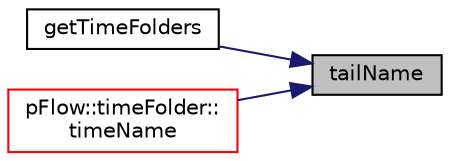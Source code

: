 digraph "tailName"
{
 // LATEX_PDF_SIZE
  edge [fontname="Helvetica",fontsize="10",labelfontname="Helvetica",labelfontsize="10"];
  node [fontname="Helvetica",fontsize="10",shape=record];
  rankdir="RL";
  Node1 [label="tailName",height=0.2,width=0.4,color="black", fillcolor="grey75", style="filled", fontcolor="black",tooltip="Find tail name in a group separated by \".\" and return it."];
  Node1 -> Node2 [dir="back",color="midnightblue",fontsize="10",style="solid",fontname="Helvetica"];
  Node2 [label="getTimeFolders",height=0.2,width=0.4,color="black", fillcolor="white", style="filled",URL="$namespacepFlow.html#a0185ce2b0b0638b6c91658209dfb5965",tooltip=" "];
  Node1 -> Node3 [dir="back",color="midnightblue",fontsize="10",style="solid",fontname="Helvetica"];
  Node3 [label="pFlow::timeFolder::\ltimeName",height=0.2,width=0.4,color="red", fillcolor="white", style="filled",URL="$classpFlow_1_1timeFolder.html#a56cdb164080a077145119f7a5d9e3783",tooltip=" "];
}
